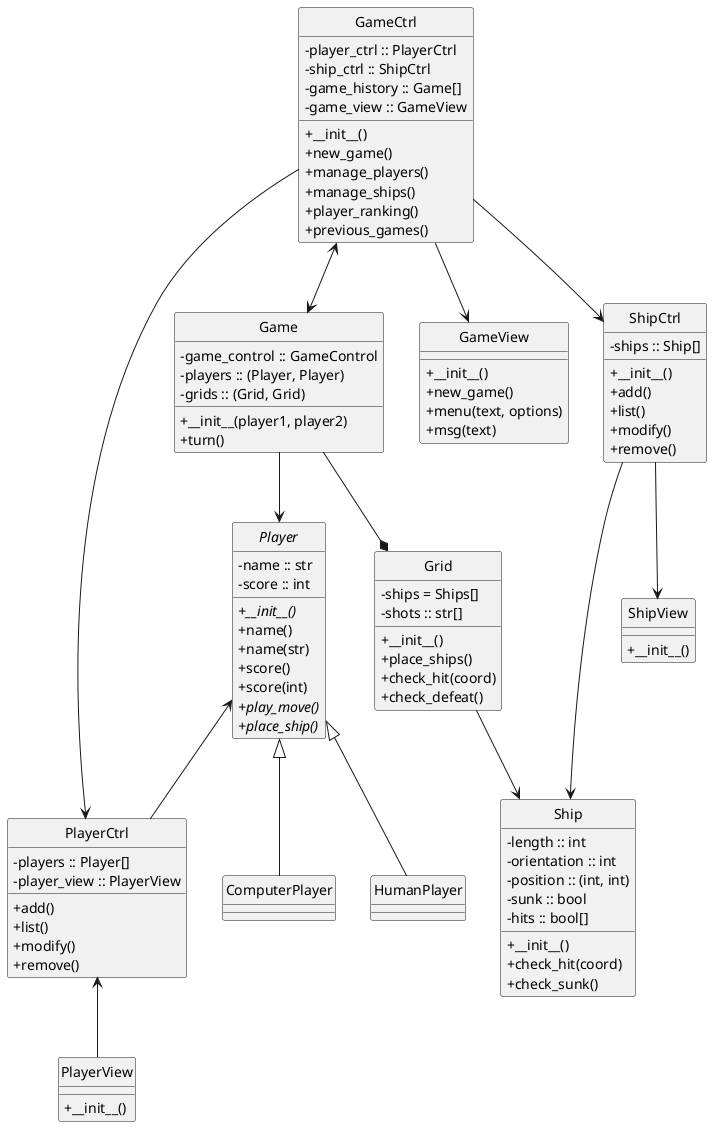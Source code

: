 @startuml battleship_class_diagram

skinparam classAttributeIconSize 0
'left to right direction
hide circle

class Game {
    - game_control :: GameControl
    - players :: (Player, Player) {field}
    - grids :: (Grid, Grid) {field}
    + __init__(player1, player2)
    + turn()
}

class GameCtrl {
    - player_ctrl :: PlayerCtrl
    - ship_ctrl :: ShipCtrl
    - game_history :: Game[]
    - game_view :: GameView
    + __init__()
    + new_game()
    + manage_players()
    + manage_ships()
    + player_ranking()
    + previous_games()
}

class GameView {
    + __init__()
    + new_game()
    + menu(text, options)
    + msg(text)
}

class Grid {
    - ships = Ships[]
    - shots :: str[]
    + __init__()
    + place_ships()
    + check_hit(coord)
    + check_defeat()
}

class Ship {
    - length :: int
    - orientation :: int
    - position :: (int, int) {field}
    - sunk :: bool
    - hits :: bool[]
    + __init__()
    + check_hit(coord)
    + check_sunk()
}

class ShipCtrl{
    - ships :: Ship[]
    + __init__()
    + add()
    + list()
    + modify()
    + remove()
}

class ShipView {
    + __init__()
}

class PlayerCtrl {
    - players :: Player[]
    - player_view :: PlayerView
    + add()
    + list()
    + modify()
    + remove()
}

abstract class Player {
    - name :: str
    - score :: int
    + __init__() {abstract}
    + name()
    + name(str)
    + score()
    + score(int)
    + play_move() {abstract}
    + place_ship() {abstract}
}

class PlayerView {
    + __init__()
}

class HumanPlayer {}
class ComputerPlayer {}

GameCtrl --> PlayerCtrl
Player <-- PlayerCtrl
PlayerCtrl <-- PlayerView

GameCtrl  --> ShipCtrl

Game --> Player

Player <|-- HumanPlayer
Player <|-- ComputerPlayer

GameCtrl <--> Game
GameCtrl --> GameView
Game --* Grid

ShipCtrl --> Ship
ShipCtrl --> ShipView
Grid --> Ship

@enduml